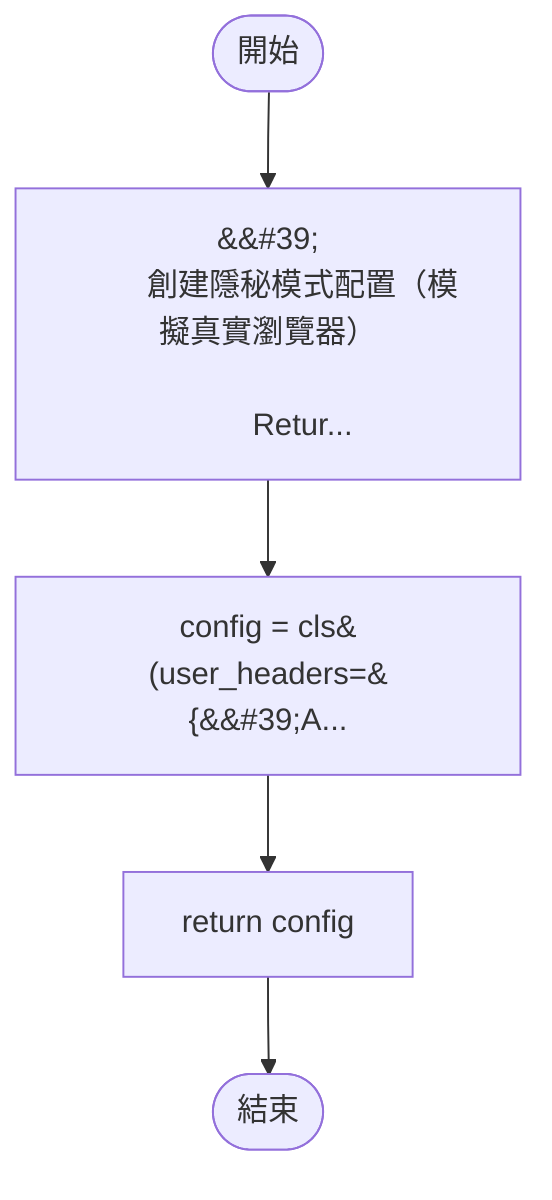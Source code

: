 flowchart TB
    n1([開始])
    n2([結束])
    n3[&amp;&#35;39;\n        創建隱秘模式配置（模擬真實瀏覽器）\n\n        Retur...]
    n4[config = cls&#40;user_headers=&#123;&amp;&#35;39;A...]
    n5[return config]
    n1 --> n3
    n3 --> n4
    n4 --> n5
    n5 --> n2